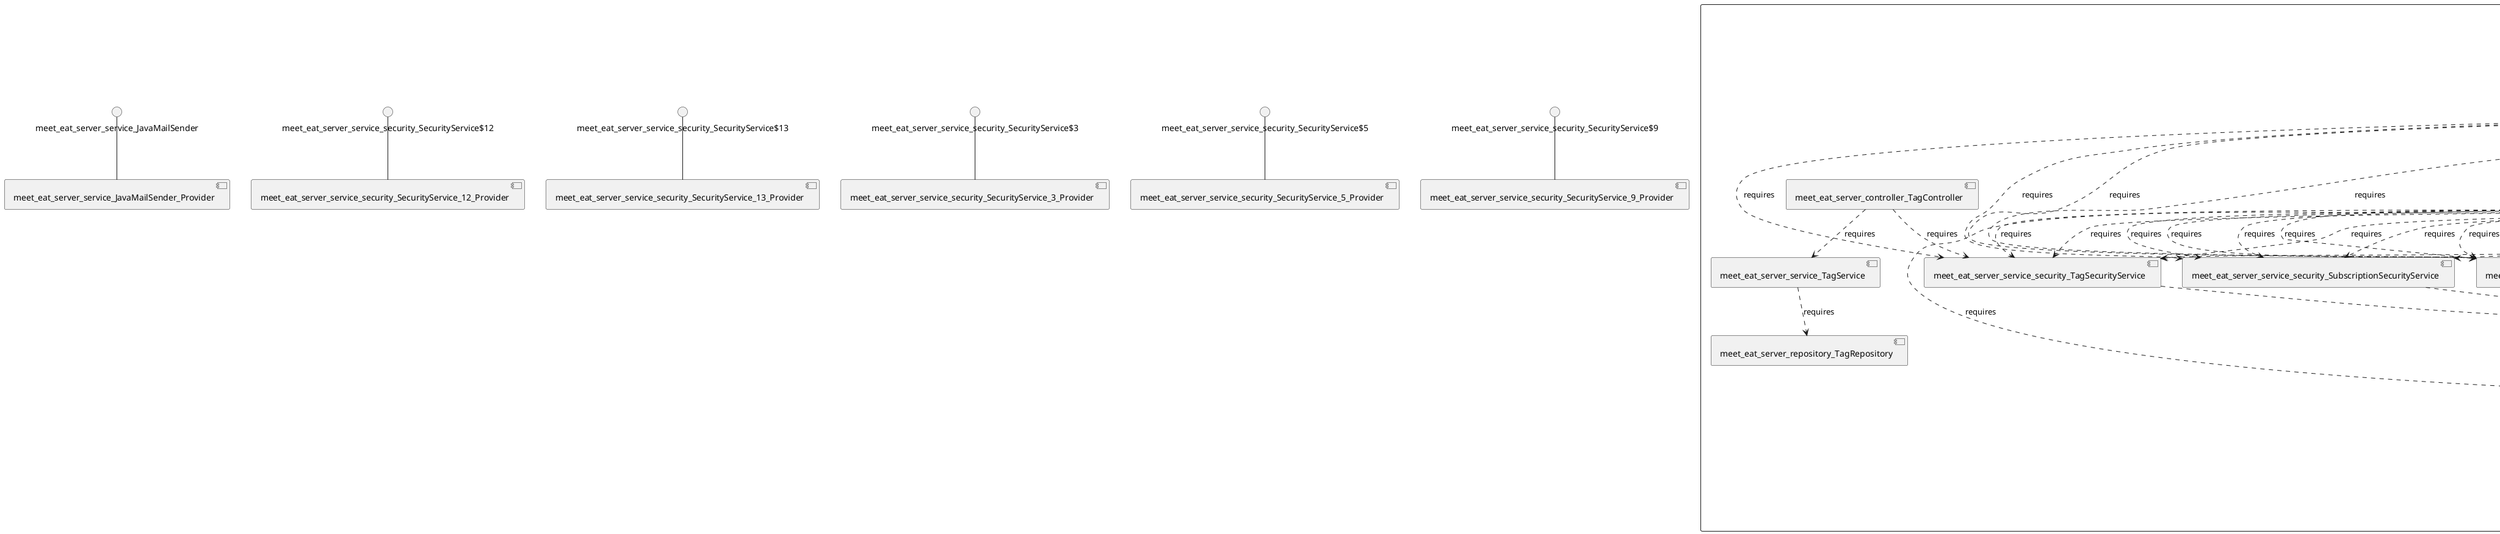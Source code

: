@startuml
skinparam fixCircleLabelOverlapping true
skinparam componentStyle uml2
component "meet_eat_server\n\n\n\n\n\n" {
[meet_eat_server_service_SubscriptionService]
[meet_eat_server_controller_SubscriptionController]
[meet_eat_server_repository_ReportRepository]
[meet_eat_server_service_security_TagSecurityService]
[meet_eat_server_service_BookmarkService]
[meet_eat_server_controller_TokenController]
[meet_eat_server_service_security_ParticipationSecurityService]
[meet_eat_server_repository_RatingRepository]
[meet_eat_server_service_EmailService]
[meet_eat_server_repository_BookmarkRepository]
[meet_eat_server_service_UserService]
[meet_eat_server_controller_BookmarkController]
[meet_eat_server_repository_UserRepository]
[meet_eat_server_controller_OfferController]
[meet_eat_server_service_OfferService]
[meet_eat_server_repository_SubscriptionRepository]
[meet_eat_server_repository_TokenRepository]
[meet_eat_server_controller_ReportController]
[meet_eat_server_repository_ParticipationRepository]
[meet_eat_server_service_TokenService]
[meet_eat_server_repository_TagRepository]
[meet_eat_server_service_security_UserSecurityService]
[meet_eat_server_service_security_SubscriptionSecurityService]
[meet_eat_server_service_RatingService]
[meet_eat_server_service_security_TokenSecurityService]
[meet_eat_server_service_security_RatingSecurityService]
[meet_eat_server_service_ParticipationService]
[meet_eat_server_controller_TagController]
[meet_eat_server_controller_ParticipationController]
[meet_eat_server_service_security_BookmarkSecurityService]
[meet_eat_server_controller_UserController]
[meet_eat_server_service_ReportService]
[meet_eat_server_controller_RatingController]
[meet_eat_server_service_TagService]
[meet_eat_server_service_security_ReportSecurityService]
[meet_eat_server_repository_OfferRepository]
[meet_eat_server_service_security_OfferSecurityService]
[meet_eat_server_controller_ReportController]..>[meet_eat_server_service_security_BookmarkSecurityService] : requires
[meet_eat_server_service_OfferService]..>[meet_eat_server_service_RatingService] : requires
[meet_eat_server_controller_ReportController]..>[meet_eat_server_service_ReportService] : requires
[meet_eat_server_controller_ParticipationController]..>[meet_eat_server_service_security_OfferSecurityService] : requires
[meet_eat_server_controller_SubscriptionController]..>[meet_eat_server_service_security_ParticipationSecurityService] : requires
[meet_eat_server_controller_RatingController]..>[meet_eat_server_service_RatingService] : requires
[meet_eat_server_service_security_TagSecurityService]..>[meet_eat_server_service_TokenService] : requires
[meet_eat_server_controller_ReportController]..>[meet_eat_server_service_security_UserSecurityService] : requires
[meet_eat_server_controller_BookmarkController]..>[meet_eat_server_service_security_ParticipationSecurityService] : requires
[meet_eat_server_controller_ReportController]..>[meet_eat_server_service_security_ParticipationSecurityService] : requires
[meet_eat_server_controller_RatingController]..>[meet_eat_server_service_security_OfferSecurityService] : requires
[meet_eat_server_controller_BookmarkController]..>[meet_eat_server_service_BookmarkService] : requires
[meet_eat_server_controller_ReportController]..>[meet_eat_server_service_security_RatingSecurityService] : requires
[meet_eat_server_controller_BookmarkController]..>[meet_eat_server_service_security_UserSecurityService] : requires
[meet_eat_server_controller_SubscriptionController]..>[meet_eat_server_service_security_UserSecurityService] : requires
[meet_eat_server_controller_UserController]..>[meet_eat_server_service_UserService] : requires
[meet_eat_server_service_security_UserSecurityService]..>[meet_eat_server_service_TokenService] : requires
[meet_eat_server_service_UserService]..>[meet_eat_server_service_ParticipationService] : requires
[meet_eat_server_controller_ReportController]..>[meet_eat_server_service_security_SubscriptionSecurityService] : requires
[meet_eat_server_controller_TagController]..>[meet_eat_server_service_TagService] : requires
[meet_eat_server_controller_BookmarkController]..>[meet_eat_server_service_security_BookmarkSecurityService] : requires
[meet_eat_server_service_UserService]..>[meet_eat_server_service_ReportService] : requires
[meet_eat_server_service_OfferService]..>[meet_eat_server_service_UserService] : requires
[meet_eat_server_controller_BookmarkController]..>[meet_eat_server_service_security_TagSecurityService] : requires
[meet_eat_server_controller_TagController]..>[meet_eat_server_service_security_TagSecurityService] : requires
[meet_eat_server_controller_SubscriptionController]..>[meet_eat_server_service_security_TagSecurityService] : requires
[meet_eat_server_controller_ParticipationController]..>[meet_eat_server_service_security_TokenSecurityService] : requires
[meet_eat_server_controller_SubscriptionController]..>[meet_eat_server_service_SubscriptionService] : requires
[meet_eat_server_controller_SubscriptionController]..>[meet_eat_server_service_security_RatingSecurityService] : requires
[meet_eat_server_service_security_RatingSecurityService]..>[meet_eat_server_service_TokenService] : requires
[meet_eat_server_service_UserService]..>[meet_eat_server_service_EmailService] : requires
[meet_eat_server_controller_BookmarkController]..>[meet_eat_server_service_security_RatingSecurityService] : requires
[meet_eat_server_controller_RatingController]..>[meet_eat_server_service_security_TokenSecurityService] : requires
[meet_eat_server_controller_SubscriptionController]..>[meet_eat_server_service_security_ReportSecurityService] : requires
[meet_eat_server_controller_ReportController]..>[meet_eat_server_service_security_TagSecurityService] : requires
[meet_eat_server_controller_TokenController]..>[meet_eat_server_service_security_TokenSecurityService] : requires
[meet_eat_server_service_UserService]..>[meet_eat_server_service_BookmarkService] : requires
[meet_eat_server_controller_ReportController]..>[meet_eat_server_service_security_ParticipationSecurityService] : requires
[meet_eat_server_service_security_BookmarkSecurityService]..>[meet_eat_server_service_TokenService] : requires
[meet_eat_server_service_OfferService]..>[meet_eat_server_repository_OfferRepository] : requires
[meet_eat_server_service_TokenService]..>[meet_eat_server_repository_TokenRepository] : requires
[meet_eat_server_controller_SubscriptionController]..>[meet_eat_server_service_security_BookmarkSecurityService] : requires
[meet_eat_server_service_BookmarkService]..>[meet_eat_server_service_UserService] : requires
[meet_eat_server_service_TokenService]..>[meet_eat_server_service_UserService] : requires
[meet_eat_server_service_security_OfferSecurityService]..>[meet_eat_server_service_TokenService] : requires
[meet_eat_server_controller_ParticipationController]..>[meet_eat_server_service_ParticipationService] : requires
[meet_eat_server_controller_ReportController]..>[meet_eat_server_service_security_OfferSecurityService] : requires
[meet_eat_server_controller_ReportController]..>[meet_eat_server_service_security_ReportSecurityService] : requires
[meet_eat_server_service_OfferService]..>[meet_eat_server_service_BookmarkService] : requires
[meet_eat_server_controller_RatingController]..>[meet_eat_server_service_security_ParticipationSecurityService] : requires
[meet_eat_server_service_OfferService]..>[meet_eat_server_service_ReportService] : requires
[meet_eat_server_service_RatingService]..>[meet_eat_server_repository_RatingRepository] : requires
[meet_eat_server_controller_RatingController]..>[meet_eat_server_service_security_BookmarkSecurityService] : requires
[meet_eat_server_controller_RatingController]..>[meet_eat_server_service_security_UserSecurityService] : requires
[meet_eat_server_service_UserService]..>[meet_eat_server_repository_UserRepository] : requires
[meet_eat_server_service_ParticipationService]..>[meet_eat_server_repository_ParticipationRepository] : requires
[meet_eat_server_service_security_SubscriptionSecurityService]..>[meet_eat_server_service_TokenService] : requires
[meet_eat_server_service_OfferService]..>[meet_eat_server_service_ParticipationService] : requires
[meet_eat_server_service_SubscriptionService]..>[meet_eat_server_service_UserService] : requires
[meet_eat_server_service_RatingService]..>[meet_eat_server_service_UserService] : requires
[meet_eat_server_controller_ParticipationController]..>[meet_eat_server_service_security_UserSecurityService] : requires
[meet_eat_server_controller_ParticipationController]..>[meet_eat_server_service_security_RatingSecurityService] : requires
[meet_eat_server_controller_BookmarkController]..>[meet_eat_server_service_security_OfferSecurityService] : requires
[meet_eat_server_service_SubscriptionService]..>[meet_eat_server_repository_SubscriptionRepository] : requires
[meet_eat_server_service_TagService]..>[meet_eat_server_repository_TagRepository] : requires
[meet_eat_server_controller_SubscriptionController]..>[meet_eat_server_service_security_OfferSecurityService] : requires
[meet_eat_server_controller_ParticipationController]..>[meet_eat_server_service_security_TagSecurityService] : requires
[meet_eat_server_controller_OfferController]..>[meet_eat_server_service_OfferService] : requires
[meet_eat_server_service_security_ReportSecurityService]..>[meet_eat_server_service_TokenService] : requires
[meet_eat_server_controller_RatingController]..>[meet_eat_server_service_security_RatingSecurityService] : requires
[meet_eat_server_service_UserService]..>[meet_eat_server_service_RatingService] : requires
[meet_eat_server_controller_BookmarkController]..>[meet_eat_server_service_security_TokenSecurityService] : requires
[meet_eat_server_controller_RatingController]..>[meet_eat_server_service_security_TagSecurityService] : requires
[meet_eat_server_controller_ParticipationController]..>[meet_eat_server_service_security_ParticipationSecurityService] : requires
[meet_eat_server_service_UserService]..>[meet_eat_server_service_TokenService] : requires
[meet_eat_server_controller_BookmarkController]..>[meet_eat_server_service_security_ReportSecurityService] : requires
[meet_eat_server_controller_ParticipationController]..>[meet_eat_server_service_security_BookmarkSecurityService] : requires
[meet_eat_server_controller_SubscriptionController]..>[meet_eat_server_service_security_ParticipationSecurityService] : requires
[meet_eat_server_controller_ReportController]..>[meet_eat_server_service_security_TokenSecurityService] : requires
[meet_eat_server_controller_SubscriptionController]..>[meet_eat_server_service_security_SubscriptionSecurityService] : requires
[meet_eat_server_controller_ParticipationController]..>[meet_eat_server_service_security_ReportSecurityService] : requires
[meet_eat_server_controller_RatingController]..>[meet_eat_server_service_security_SubscriptionSecurityService] : requires
[meet_eat_server_service_security_ParticipationSecurityService]..>[meet_eat_server_service_TokenService] : requires
[meet_eat_server_service_OfferService]..>[meet_eat_server_service_SubscriptionService] : requires
[meet_eat_server_controller_ParticipationController]..>[meet_eat_server_service_security_ParticipationSecurityService] : requires
[meet_eat_server_controller_BookmarkController]..>[meet_eat_server_service_security_SubscriptionSecurityService] : requires
[meet_eat_server_service_ReportService]..>[meet_eat_server_repository_ReportRepository] : requires
[meet_eat_server_controller_BookmarkController]..>[meet_eat_server_service_security_ParticipationSecurityService] : requires
[meet_eat_server_controller_RatingController]..>[meet_eat_server_service_security_ReportSecurityService] : requires
[meet_eat_server_controller_SubscriptionController]..>[meet_eat_server_service_security_TokenSecurityService] : requires
[meet_eat_server_controller_ParticipationController]..>[meet_eat_server_service_security_SubscriptionSecurityService] : requires
[meet_eat_server_controller_TokenController]..>[meet_eat_server_service_TokenService] : requires
[meet_eat_server_service_BookmarkService]..>[meet_eat_server_repository_BookmarkRepository] : requires
[meet_eat_server_controller_UserController]..>[meet_eat_server_service_security_UserSecurityService] : requires
[meet_eat_server_controller_OfferController]..>[meet_eat_server_service_security_OfferSecurityService] : requires
[meet_eat_server_service_ParticipationService]..>[meet_eat_server_service_OfferService] : requires
[meet_eat_server_service_security_TokenSecurityService]..>[meet_eat_server_service_TokenService] : requires
[meet_eat_server_service_UserService]..>[meet_eat_server_service_SubscriptionService] : requires
[meet_eat_server_controller_RatingController]..>[meet_eat_server_service_security_ParticipationSecurityService] : requires
[meet_eat_server_service_UserService]..>[meet_eat_server_service_OfferService] : requires
}
interface "meet_eat_server_service_JavaMailSender" as interface.meet_eat_server_service_JavaMailSender
interface.meet_eat_server_service_JavaMailSender--[meet_eat_server_service_JavaMailSender_Provider]
interface "meet_eat_server_service_security_SecurityService$12" as interface.meet_eat_server_service_security_SecurityService_12
interface.meet_eat_server_service_security_SecurityService_12--[meet_eat_server_service_security_SecurityService_12_Provider]
interface "meet_eat_server_service_security_SecurityService$13" as interface.meet_eat_server_service_security_SecurityService_13
interface.meet_eat_server_service_security_SecurityService_13--[meet_eat_server_service_security_SecurityService_13_Provider]
interface "meet_eat_server_service_security_SecurityService$3" as interface.meet_eat_server_service_security_SecurityService_3
interface.meet_eat_server_service_security_SecurityService_3--[meet_eat_server_service_security_SecurityService_3_Provider]
interface "meet_eat_server_service_security_SecurityService$5" as interface.meet_eat_server_service_security_SecurityService_5
interface.meet_eat_server_service_security_SecurityService_5--[meet_eat_server_service_security_SecurityService_5_Provider]
interface "meet_eat_server_service_security_SecurityService$9" as interface.meet_eat_server_service_security_SecurityService_9
interface.meet_eat_server_service_security_SecurityService_9--[meet_eat_server_service_security_SecurityService_9_Provider]

@enduml
